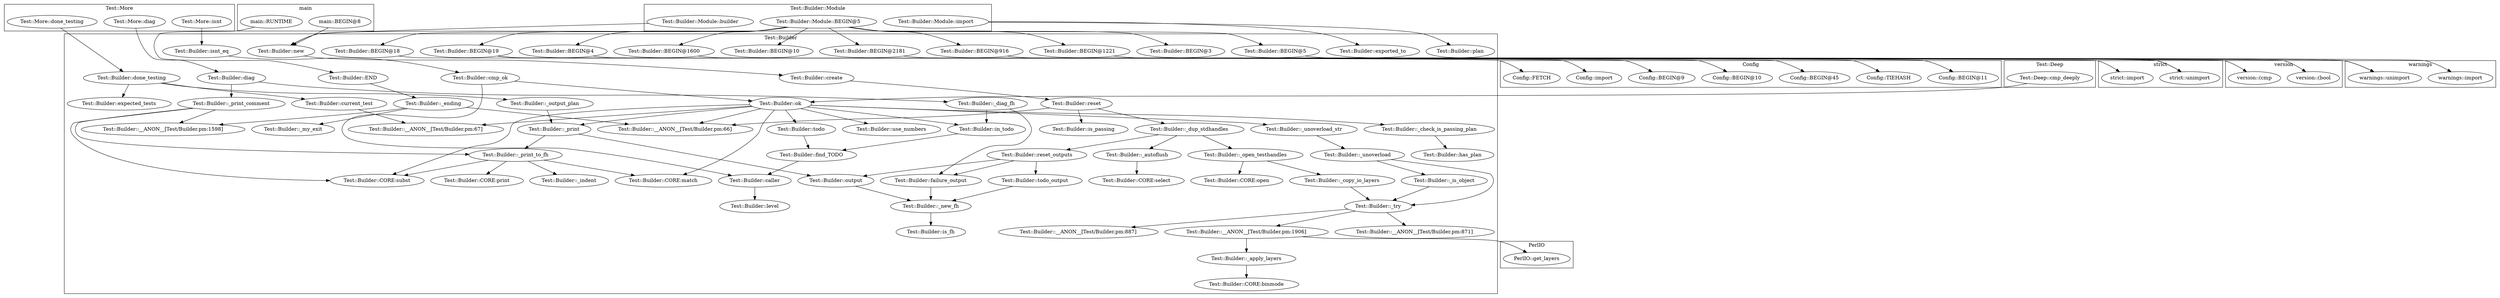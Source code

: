 digraph {
graph [overlap=false]
subgraph cluster_Config {
	label="Config";
	"Config::BEGIN@11";
	"Config::TIEHASH";
	"Config::BEGIN@45";
	"Config::BEGIN@10";
	"Config::BEGIN@9";
	"Config::import";
	"Config::FETCH";
}
subgraph cluster_Test_Builder {
	label="Test::Builder";
	"Test::Builder::in_todo";
	"Test::Builder::use_numbers";
	"Test::Builder::done_testing";
	"Test::Builder::failure_output";
	"Test::Builder::CORE:match";
	"Test::Builder::is_passing";
	"Test::Builder::CORE:subst";
	"Test::Builder::todo_output";
	"Test::Builder::cmp_ok";
	"Test::Builder::_output_plan";
	"Test::Builder::diag";
	"Test::Builder::isnt_eq";
	"Test::Builder::_check_is_passing_plan";
	"Test::Builder::todo";
	"Test::Builder::_dup_stdhandles";
	"Test::Builder::BEGIN@4";
	"Test::Builder::_indent";
	"Test::Builder::BEGIN@10";
	"Test::Builder::reset";
	"Test::Builder::_unoverload";
	"Test::Builder::BEGIN@19";
	"Test::Builder::BEGIN@2181";
	"Test::Builder::BEGIN@1600";
	"Test::Builder::CORE:print";
	"Test::Builder::find_TODO";
	"Test::Builder::_my_exit";
	"Test::Builder::_diag_fh";
	"Test::Builder::BEGIN@18";
	"Test::Builder::ok";
	"Test::Builder::has_plan";
	"Test::Builder::CORE:open";
	"Test::Builder::CORE:binmode";
	"Test::Builder::_new_fh";
	"Test::Builder::_copy_io_layers";
	"Test::Builder::__ANON__[Test/Builder.pm:66]";
	"Test::Builder::_apply_layers";
	"Test::Builder::BEGIN@1221";
	"Test::Builder::BEGIN@3";
	"Test::Builder::reset_outputs";
	"Test::Builder::create";
	"Test::Builder::CORE:select";
	"Test::Builder::BEGIN@916";
	"Test::Builder::_print";
	"Test::Builder::_ending";
	"Test::Builder::_print_comment";
	"Test::Builder::new";
	"Test::Builder::_autoflush";
	"Test::Builder::plan";
	"Test::Builder::__ANON__[Test/Builder.pm:887]";
	"Test::Builder::expected_tests";
	"Test::Builder::__ANON__[Test/Builder.pm:1906]";
	"Test::Builder::_open_testhandles";
	"Test::Builder::caller";
	"Test::Builder::output";
	"Test::Builder::BEGIN@5";
	"Test::Builder::_try";
	"Test::Builder::level";
	"Test::Builder::is_fh";
	"Test::Builder::current_test";
	"Test::Builder::__ANON__[Test/Builder.pm:871]";
	"Test::Builder::_print_to_fh";
	"Test::Builder::END";
	"Test::Builder::__ANON__[Test/Builder.pm:67]";
	"Test::Builder::__ANON__[Test/Builder.pm:1598]";
	"Test::Builder::_is_object";
	"Test::Builder::_unoverload_str";
	"Test::Builder::exported_to";
}
subgraph cluster_Test_Deep {
	label="Test::Deep";
	"Test::Deep::cmp_deeply";
}
subgraph cluster_warnings {
	label="warnings";
	"warnings::unimport";
	"warnings::import";
}
subgraph cluster_main {
	label="main";
	"main::RUNTIME";
	"main::BEGIN@8";
}
subgraph cluster_Test_More {
	label="Test::More";
	"Test::More::diag";
	"Test::More::isnt";
	"Test::More::done_testing";
}
subgraph cluster_strict {
	label="strict";
	"strict::import";
	"strict::unimport";
}
subgraph cluster_PerlIO {
	label="PerlIO";
	"PerlIO::get_layers";
}
subgraph cluster_Test_Builder_Module {
	label="Test::Builder::Module";
	"Test::Builder::Module::builder";
	"Test::Builder::Module::BEGIN@5";
	"Test::Builder::Module::import";
}
subgraph cluster_version {
	label="version";
	"version::(bool";
	"version::(cmp";
}
"Test::Builder::ok" -> "Test::Builder::in_todo";
"Test::Builder::_diag_fh" -> "Test::Builder::in_todo";
"Test::More::done_testing" -> "Test::Builder::done_testing";
"Test::Builder::ok" -> "Test::Builder::use_numbers";
"Test::Builder::reset_outputs" -> "Test::Builder::failure_output";
"Test::Builder::_diag_fh" -> "Test::Builder::failure_output";
"Test::Builder::_print_to_fh" -> "Test::Builder::CORE:match";
"Test::Builder::ok" -> "Test::Builder::CORE:match";
"Test::Builder::reset" -> "Test::Builder::is_passing";
"Test::Builder::BEGIN@19" -> "Config::BEGIN@10";
"Test::Builder::_print_to_fh" -> "Test::Builder::CORE:subst";
"Test::Builder::ok" -> "Test::Builder::CORE:subst";
"Test::Builder::_print_comment" -> "Test::Builder::CORE:subst";
"Test::Builder::reset_outputs" -> "Test::Builder::todo_output";
"Test::Builder::isnt_eq" -> "Test::Builder::cmp_ok";
"Test::Builder::done_testing" -> "Test::Builder::_output_plan";
"Test::More::diag" -> "Test::Builder::diag";
"Test::Builder::BEGIN@916" -> "warnings::unimport";
"Test::Builder::BEGIN@1221" -> "warnings::unimport";
"Test::Builder::__ANON__[Test/Builder.pm:1906]" -> "PerlIO::get_layers";
"Test::More::isnt" -> "Test::Builder::isnt_eq";
"Test::Builder::ok" -> "Test::Builder::_check_is_passing_plan";
"Test::Builder::ok" -> "Test::Builder::todo";
"Test::Builder::reset" -> "Test::Builder::_dup_stdhandles";
"Test::Builder::Module::BEGIN@5" -> "Test::Builder::BEGIN@4";
"Test::Builder::BEGIN@2181" -> "strict::unimport";
"Test::Builder::BEGIN@1600" -> "strict::unimport";
"Test::Builder::_print_to_fh" -> "Test::Builder::_indent";
"Test::Builder::Module::BEGIN@5" -> "Test::Builder::BEGIN@10";
"Test::Builder::create" -> "Test::Builder::reset";
"Test::Builder::_unoverload_str" -> "Test::Builder::_unoverload";
"Test::Builder::Module::BEGIN@5" -> "Test::Builder::BEGIN@19";
"Test::Builder::Module::BEGIN@5" -> "Test::Builder::BEGIN@2181";
"Test::Builder::Module::BEGIN@5" -> "Test::Builder::BEGIN@1600";
"Test::Builder::_print_to_fh" -> "Test::Builder::CORE:print";
"Test::Builder::BEGIN@19" -> "version::(bool";
"Test::Builder::in_todo" -> "Test::Builder::find_TODO";
"Test::Builder::todo" -> "Test::Builder::find_TODO";
"Test::Builder::BEGIN@5" -> "warnings::import";
"Test::Builder::_ending" -> "Test::Builder::_my_exit";
"Test::Builder::diag" -> "Test::Builder::_diag_fh";
"Test::Builder::BEGIN@19" -> "Config::BEGIN@11";
"Test::Builder::Module::BEGIN@5" -> "Test::Builder::BEGIN@18";
"Test::Builder::cmp_ok" -> "Test::Builder::ok";
"Test::Deep::cmp_deeply" -> "Test::Builder::ok";
"Test::Builder::_check_is_passing_plan" -> "Test::Builder::has_plan";
"Test::Builder::_open_testhandles" -> "Test::Builder::CORE:open";
"Test::Builder::_apply_layers" -> "Test::Builder::CORE:binmode";
"Test::Builder::failure_output" -> "Test::Builder::_new_fh";
"Test::Builder::todo_output" -> "Test::Builder::_new_fh";
"Test::Builder::output" -> "Test::Builder::_new_fh";
"Test::Builder::_open_testhandles" -> "Test::Builder::_copy_io_layers";
"Test::Builder::BEGIN@19" -> "Config::BEGIN@45";
"Test::Builder::reset" -> "Test::Builder::__ANON__[Test/Builder.pm:66]";
"Test::Builder::_ending" -> "Test::Builder::__ANON__[Test/Builder.pm:66]";
"Test::Builder::ok" -> "Test::Builder::__ANON__[Test/Builder.pm:66]";
"Test::Builder::__ANON__[Test/Builder.pm:1906]" -> "Test::Builder::_apply_layers";
"Test::Builder::Module::BEGIN@5" -> "Test::Builder::BEGIN@1221";
"Test::Builder::BEGIN@19" -> "Config::TIEHASH";
"Test::Builder::BEGIN@19" -> "Config::import";
"Test::Builder::BEGIN@19" -> "Config::BEGIN@9";
"Test::Builder::Module::BEGIN@5" -> "Test::Builder::BEGIN@3";
"Test::Builder::_dup_stdhandles" -> "Test::Builder::reset_outputs";
"Test::Builder::new" -> "Test::Builder::create";
"Test::Builder::_autoflush" -> "Test::Builder::CORE:select";
"Test::Builder::Module::BEGIN@5" -> "Test::Builder::BEGIN@916";
"Test::Builder::_output_plan" -> "Test::Builder::_print";
"Test::Builder::ok" -> "Test::Builder::_print";
"Test::Builder::END" -> "Test::Builder::_ending";
"Test::Builder::diag" -> "Test::Builder::_print_comment";
"Test::Builder::BEGIN@19" -> "version::(cmp";
"Test::Builder::Module::builder" -> "Test::Builder::new";
"Test::Builder::Module::BEGIN@5" -> "Test::Builder::new";
"main::BEGIN@8" -> "Test::Builder::new";
"Test::Builder::_dup_stdhandles" -> "Test::Builder::_autoflush";
"Test::Builder::Module::import" -> "Test::Builder::plan";
"Test::Builder::_try" -> "Test::Builder::__ANON__[Test/Builder.pm:887]";
"Test::Builder::done_testing" -> "Test::Builder::expected_tests";
"Test::Builder::_try" -> "Test::Builder::__ANON__[Test/Builder.pm:1906]";
"Test::Builder::_dup_stdhandles" -> "Test::Builder::_open_testhandles";
"Test::Builder::cmp_ok" -> "Test::Builder::caller";
"Test::Builder::find_TODO" -> "Test::Builder::caller";
"Test::Builder::_print" -> "Test::Builder::output";
"Test::Builder::reset_outputs" -> "Test::Builder::output";
"Test::Builder::Module::BEGIN@5" -> "Test::Builder::BEGIN@5";
"Test::Builder::_unoverload" -> "Test::Builder::_try";
"Test::Builder::_is_object" -> "Test::Builder::_try";
"Test::Builder::_copy_io_layers" -> "Test::Builder::_try";
"Test::Builder::caller" -> "Test::Builder::level";
"Test::Builder::_new_fh" -> "Test::Builder::is_fh";
"Test::Builder::BEGIN@18" -> "Config::FETCH";
"Test::Builder::done_testing" -> "Test::Builder::current_test";
"Test::Builder::_try" -> "Test::Builder::__ANON__[Test/Builder.pm:871]";
"Test::Builder::_print" -> "Test::Builder::_print_to_fh";
"Test::Builder::_print_comment" -> "Test::Builder::_print_to_fh";
"main::RUNTIME" -> "Test::Builder::END";
"Test::Builder::BEGIN@4" -> "strict::import";
"Test::Builder::current_test" -> "Test::Builder::__ANON__[Test/Builder.pm:67]";
"Test::Builder::ok" -> "Test::Builder::__ANON__[Test/Builder.pm:67]";
"Test::Builder::_ending" -> "Test::Builder::__ANON__[Test/Builder.pm:1598]";
"Test::Builder::_print_comment" -> "Test::Builder::__ANON__[Test/Builder.pm:1598]";
"Test::Builder::Module::import" -> "Test::Builder::exported_to";
"Test::Builder::ok" -> "Test::Builder::_unoverload_str";
"Test::Builder::_unoverload" -> "Test::Builder::_is_object";
}
